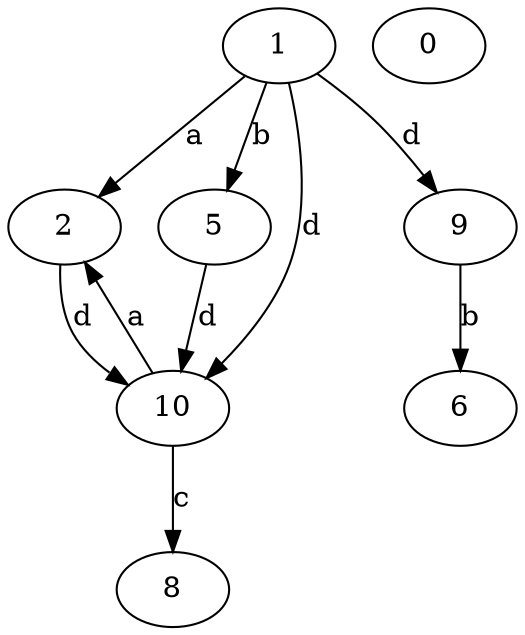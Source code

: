 strict digraph  {
1;
2;
5;
6;
0;
8;
9;
10;
1 -> 2  [label=a];
1 -> 5  [label=b];
1 -> 9  [label=d];
1 -> 10  [label=d];
2 -> 10  [label=d];
5 -> 10  [label=d];
9 -> 6  [label=b];
10 -> 2  [label=a];
10 -> 8  [label=c];
}
